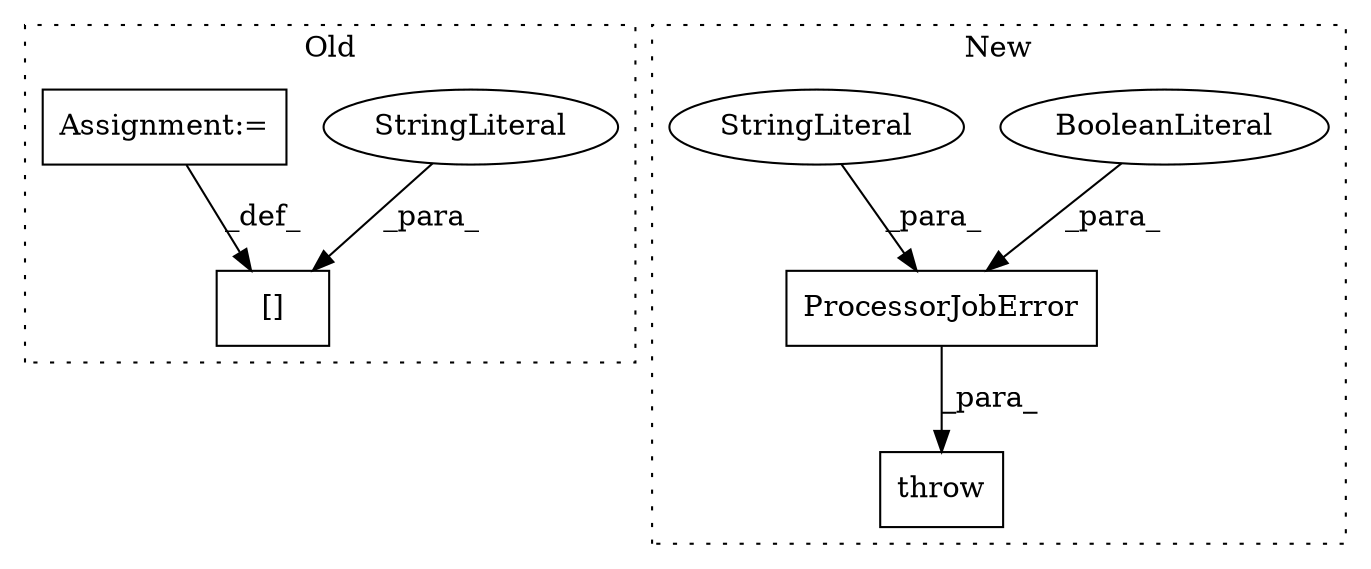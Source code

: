 digraph G {
subgraph cluster0 {
1 [label="[]" a="2" s="10499,10527" l="12,1" shape="box"];
4 [label="StringLiteral" a="45" s="10511" l="16" shape="ellipse"];
7 [label="Assignment:=" a="7" s="10528" l="1" shape="box"];
label = "Old";
style="dotted";
}
subgraph cluster1 {
2 [label="ProcessorJobError" a="32" s="9229,9292" l="18,1" shape="box"];
3 [label="BooleanLiteral" a="9" s="9287" l="5" shape="ellipse"];
5 [label="StringLiteral" a="45" s="9247" l="39" shape="ellipse"];
6 [label="throw" a="53" s="9217" l="6" shape="box"];
label = "New";
style="dotted";
}
2 -> 6 [label="_para_"];
3 -> 2 [label="_para_"];
4 -> 1 [label="_para_"];
5 -> 2 [label="_para_"];
7 -> 1 [label="_def_"];
}